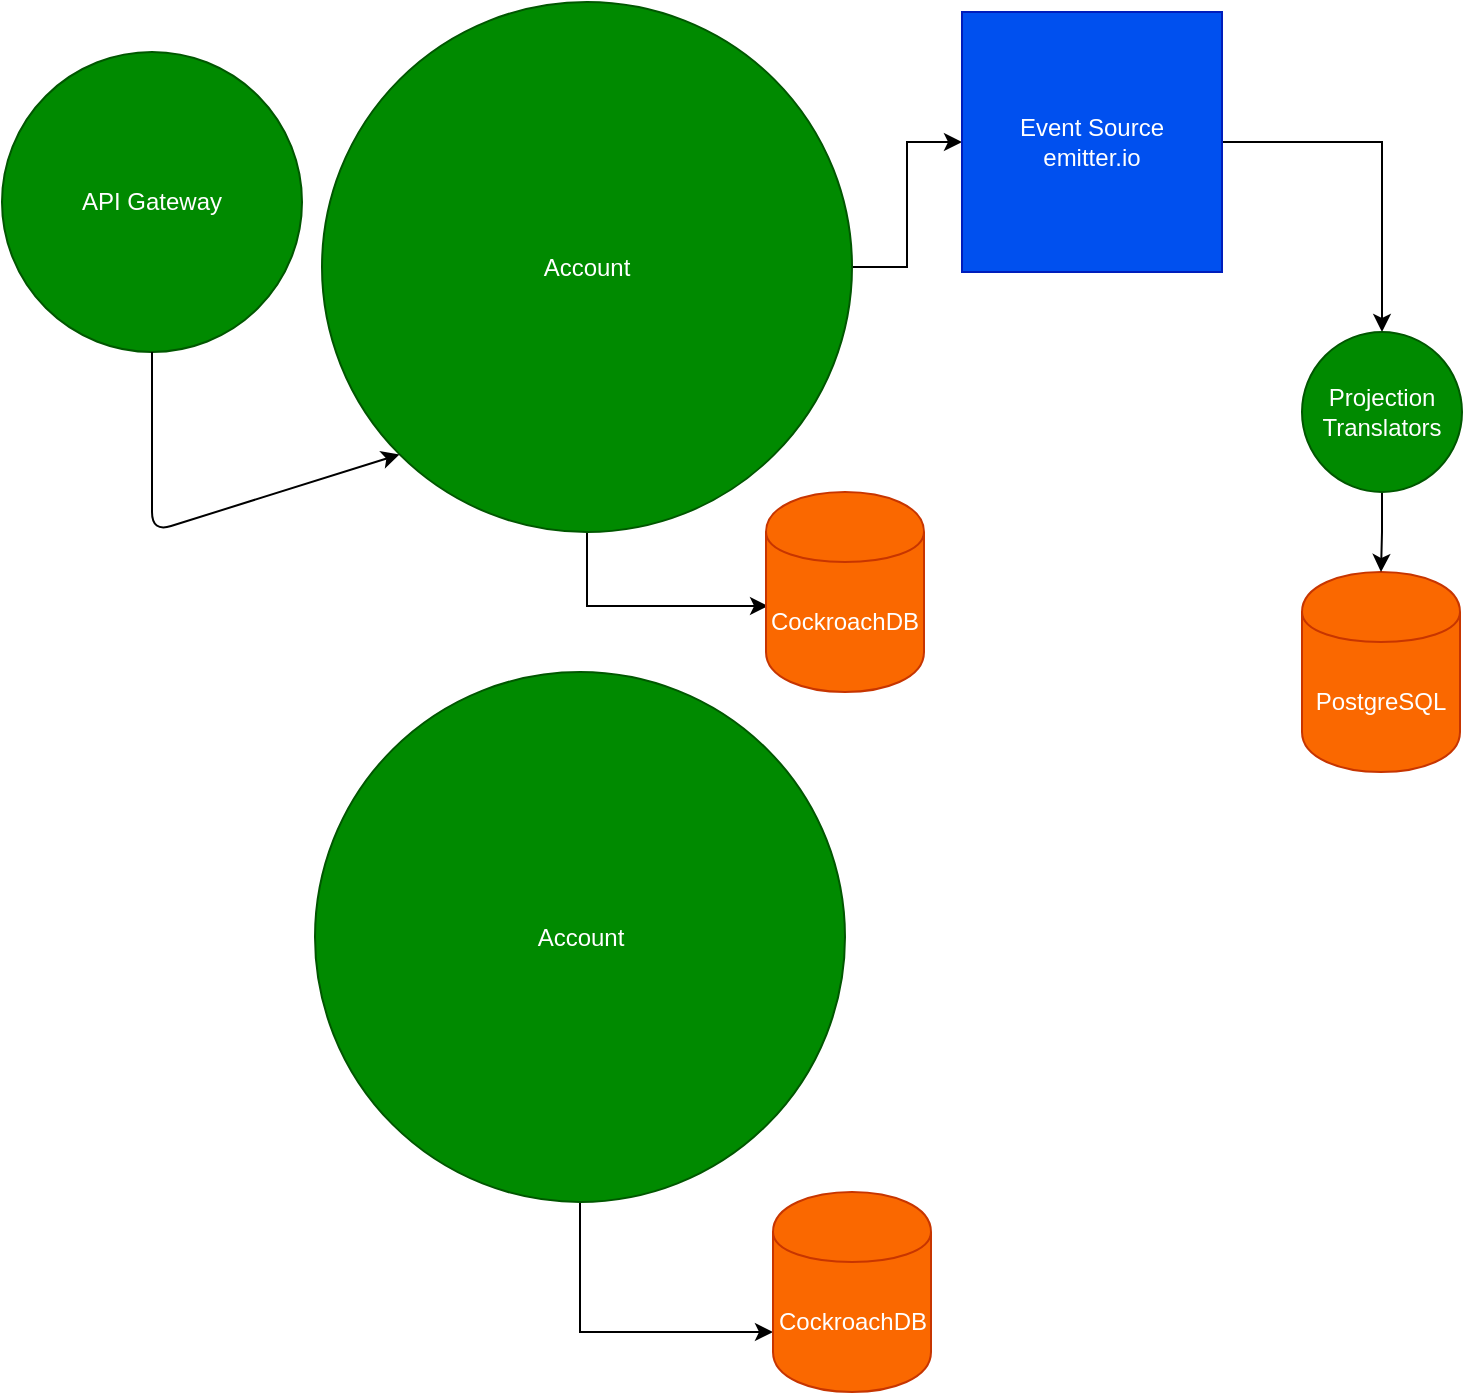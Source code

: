 <mxfile version="10.7.7" type="github"><diagram name="Page-1" id="efa7a0a1-bf9b-a30e-e6df-94a7791c09e9"><mxGraphModel dx="1400" dy="830" grid="1" gridSize="10" guides="1" tooltips="1" connect="1" arrows="1" fold="1" page="1" pageScale="1" pageWidth="826" pageHeight="1169" background="#ffffff" math="0" shadow="0"><root><mxCell id="0"/><mxCell id="1" parent="0"/><mxCell id="x2FiRd5SvOvKvbCC4d9e-126" value="" style="edgeStyle=orthogonalEdgeStyle;rounded=0;orthogonalLoop=1;jettySize=auto;html=1;entryX=0.013;entryY=0.57;entryDx=0;entryDy=0;entryPerimeter=0;" edge="1" parent="1" source="x2FiRd5SvOvKvbCC4d9e-118" target="x2FiRd5SvOvKvbCC4d9e-116"><mxGeometry relative="1" as="geometry"><mxPoint x="322.5" y="420" as="targetPoint"/></mxGeometry></mxCell><mxCell id="x2FiRd5SvOvKvbCC4d9e-128" value="" style="edgeStyle=orthogonalEdgeStyle;rounded=0;orthogonalLoop=1;jettySize=auto;html=1;" edge="1" parent="1" source="x2FiRd5SvOvKvbCC4d9e-118" target="x2FiRd5SvOvKvbCC4d9e-115"><mxGeometry relative="1" as="geometry"/></mxCell><mxCell id="x2FiRd5SvOvKvbCC4d9e-118" value="Account" style="ellipse;whiteSpace=wrap;html=1;aspect=fixed;fillColor=#008a00;strokeColor=#005700;fontColor=#ffffff;" vertex="1" parent="1"><mxGeometry x="190" y="75" width="265" height="265" as="geometry"/></mxCell><mxCell id="x2FiRd5SvOvKvbCC4d9e-114" value="API Gateway" style="ellipse;whiteSpace=wrap;html=1;aspect=fixed;fillColor=#008a00;strokeColor=#005700;fontColor=#ffffff;" vertex="1" parent="1"><mxGeometry x="30" y="100" width="150" height="150" as="geometry"/></mxCell><mxCell id="x2FiRd5SvOvKvbCC4d9e-131" value="" style="edgeStyle=orthogonalEdgeStyle;rounded=0;orthogonalLoop=1;jettySize=auto;html=1;" edge="1" parent="1" source="x2FiRd5SvOvKvbCC4d9e-115" target="x2FiRd5SvOvKvbCC4d9e-129"><mxGeometry relative="1" as="geometry"><mxPoint x="720" y="145" as="targetPoint"/></mxGeometry></mxCell><mxCell id="x2FiRd5SvOvKvbCC4d9e-115" value="&lt;div&gt;Event Source&lt;/div&gt;&lt;div&gt;emitter.io&lt;br&gt;&lt;/div&gt;" style="whiteSpace=wrap;html=1;aspect=fixed;fillColor=#0050ef;strokeColor=#001DBC;fontColor=#ffffff;" vertex="1" parent="1"><mxGeometry x="510" y="80" width="130" height="130" as="geometry"/></mxCell><mxCell id="x2FiRd5SvOvKvbCC4d9e-116" value="CockroachDB" style="shape=cylinder;whiteSpace=wrap;html=1;boundedLbl=1;backgroundOutline=1;fillColor=#fa6800;strokeColor=#C73500;fontColor=#ffffff;" vertex="1" parent="1"><mxGeometry x="412" y="320" width="79" height="100" as="geometry"/></mxCell><mxCell id="x2FiRd5SvOvKvbCC4d9e-132" value="PostgreSQL" style="shape=cylinder;whiteSpace=wrap;html=1;boundedLbl=1;backgroundOutline=1;fillColor=#fa6800;strokeColor=#C73500;fontColor=#ffffff;" vertex="1" parent="1"><mxGeometry x="680" y="360" width="79" height="100" as="geometry"/></mxCell><mxCell id="x2FiRd5SvOvKvbCC4d9e-121" value="" style="endArrow=classic;html=1;exitX=0.5;exitY=1;exitDx=0;exitDy=0;entryX=0;entryY=1;entryDx=0;entryDy=0;" edge="1" parent="1" source="x2FiRd5SvOvKvbCC4d9e-114" target="x2FiRd5SvOvKvbCC4d9e-118"><mxGeometry width="50" height="50" relative="1" as="geometry"><mxPoint x="30" y="410" as="sourcePoint"/><mxPoint x="80" y="360" as="targetPoint"/><Array as="points"><mxPoint x="105" y="340"/></Array></mxGeometry></mxCell><mxCell id="x2FiRd5SvOvKvbCC4d9e-133" value="" style="edgeStyle=orthogonalEdgeStyle;rounded=0;orthogonalLoop=1;jettySize=auto;html=1;" edge="1" parent="1" source="x2FiRd5SvOvKvbCC4d9e-129" target="x2FiRd5SvOvKvbCC4d9e-132"><mxGeometry relative="1" as="geometry"/></mxCell><mxCell id="x2FiRd5SvOvKvbCC4d9e-129" value="Projection Translators" style="ellipse;whiteSpace=wrap;html=1;aspect=fixed;fillColor=#008a00;strokeColor=#005700;fontColor=#ffffff;" vertex="1" parent="1"><mxGeometry x="680" y="240" width="80" height="80" as="geometry"/></mxCell><mxCell id="x2FiRd5SvOvKvbCC4d9e-137" value="" style="edgeStyle=orthogonalEdgeStyle;rounded=0;orthogonalLoop=1;jettySize=auto;html=1;entryX=0;entryY=0.7;entryDx=0;entryDy=0;" edge="1" parent="1" source="x2FiRd5SvOvKvbCC4d9e-134" target="x2FiRd5SvOvKvbCC4d9e-135"><mxGeometry relative="1" as="geometry"><mxPoint x="319" y="755" as="targetPoint"/></mxGeometry></mxCell><mxCell id="x2FiRd5SvOvKvbCC4d9e-134" value="Account" style="ellipse;whiteSpace=wrap;html=1;aspect=fixed;fillColor=#008a00;strokeColor=#005700;fontColor=#ffffff;" vertex="1" parent="1"><mxGeometry x="186.5" y="410" width="265" height="265" as="geometry"/></mxCell><mxCell id="x2FiRd5SvOvKvbCC4d9e-135" value="CockroachDB" style="shape=cylinder;whiteSpace=wrap;html=1;boundedLbl=1;backgroundOutline=1;fillColor=#fa6800;strokeColor=#C73500;fontColor=#ffffff;" vertex="1" parent="1"><mxGeometry x="415.5" y="670" width="79" height="100" as="geometry"/></mxCell></root></mxGraphModel></diagram></mxfile>
